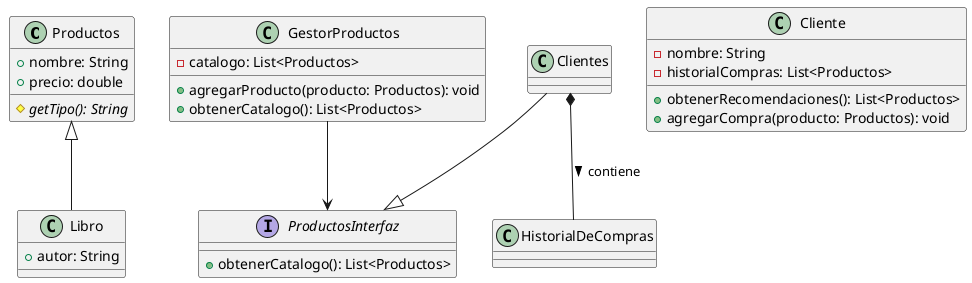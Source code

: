 @startuml
!define RECTANGLE class
!define ABSTRACT abstract

RECTANGLE Productos {
  + nombre: String
  + precio: double
  {abstract} # getTipo(): String
}

class Libro {
  + autor: String
}

Productos <|-- Libro

interface ProductosInterfaz {
  + obtenerCatalogo(): List<Productos>
}

class GestorProductos {
  - catalogo: List<Productos>
  + agregarProducto(producto: Productos): void
  + obtenerCatalogo(): List<Productos>
}

class Cliente {
  - nombre: String
  - historialCompras: List<Productos>
  + obtenerRecomendaciones(): List<Productos>
  + agregarCompra(producto: Productos): void
}

Clientes --|> ProductosInterfaz
Clientes *-- HistorialDeCompras: contiene >
GestorProductos --> ProductosInterfaz

@enduml
